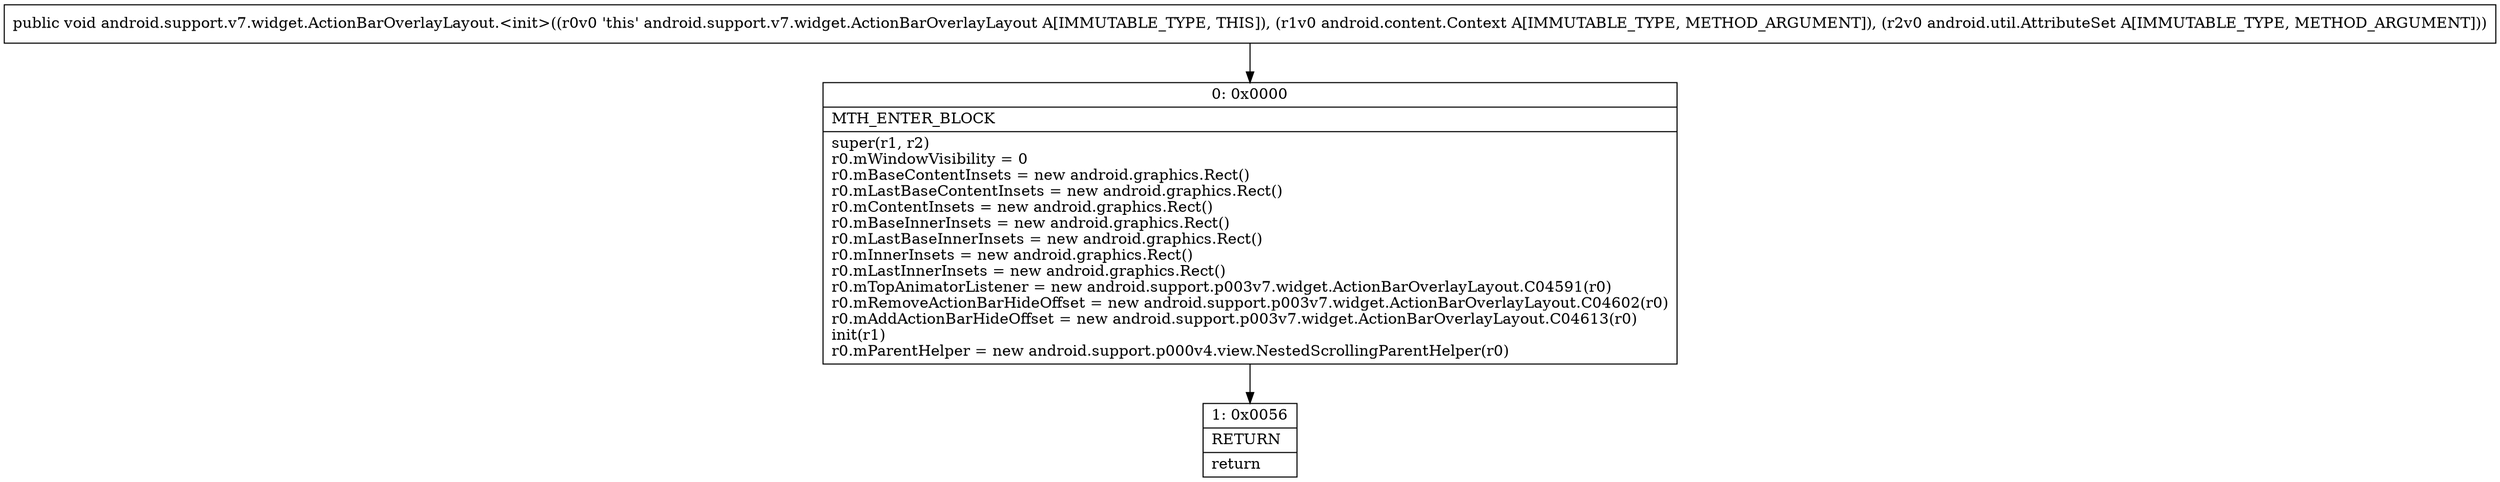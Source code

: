 digraph "CFG forandroid.support.v7.widget.ActionBarOverlayLayout.\<init\>(Landroid\/content\/Context;Landroid\/util\/AttributeSet;)V" {
Node_0 [shape=record,label="{0\:\ 0x0000|MTH_ENTER_BLOCK\l|super(r1, r2)\lr0.mWindowVisibility = 0\lr0.mBaseContentInsets = new android.graphics.Rect()\lr0.mLastBaseContentInsets = new android.graphics.Rect()\lr0.mContentInsets = new android.graphics.Rect()\lr0.mBaseInnerInsets = new android.graphics.Rect()\lr0.mLastBaseInnerInsets = new android.graphics.Rect()\lr0.mInnerInsets = new android.graphics.Rect()\lr0.mLastInnerInsets = new android.graphics.Rect()\lr0.mTopAnimatorListener = new android.support.p003v7.widget.ActionBarOverlayLayout.C04591(r0)\lr0.mRemoveActionBarHideOffset = new android.support.p003v7.widget.ActionBarOverlayLayout.C04602(r0)\lr0.mAddActionBarHideOffset = new android.support.p003v7.widget.ActionBarOverlayLayout.C04613(r0)\linit(r1)\lr0.mParentHelper = new android.support.p000v4.view.NestedScrollingParentHelper(r0)\l}"];
Node_1 [shape=record,label="{1\:\ 0x0056|RETURN\l|return\l}"];
MethodNode[shape=record,label="{public void android.support.v7.widget.ActionBarOverlayLayout.\<init\>((r0v0 'this' android.support.v7.widget.ActionBarOverlayLayout A[IMMUTABLE_TYPE, THIS]), (r1v0 android.content.Context A[IMMUTABLE_TYPE, METHOD_ARGUMENT]), (r2v0 android.util.AttributeSet A[IMMUTABLE_TYPE, METHOD_ARGUMENT])) }"];
MethodNode -> Node_0;
Node_0 -> Node_1;
}

